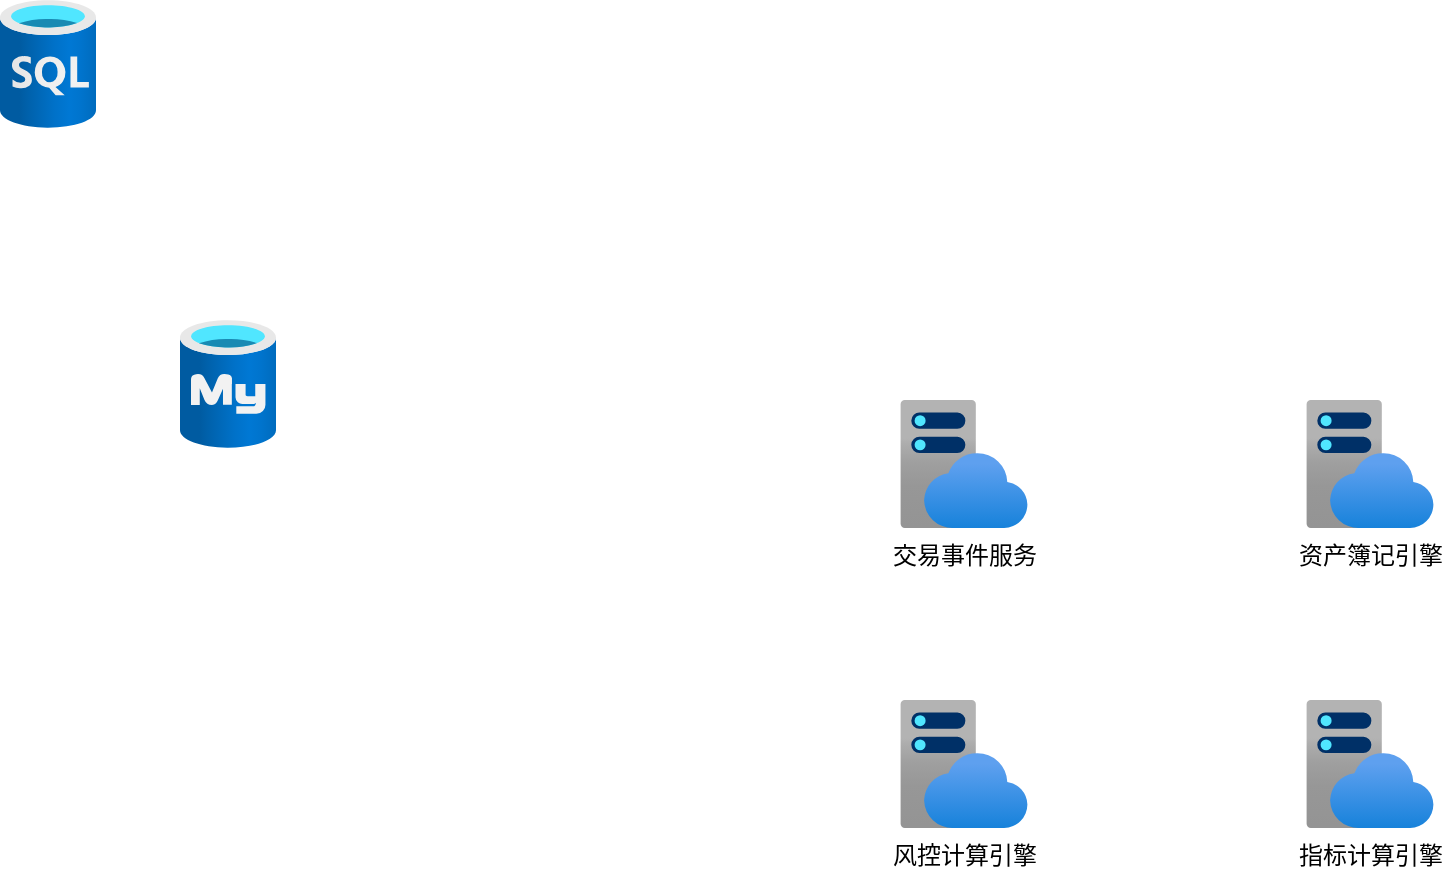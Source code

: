 <mxfile version="28.1.0">
  <diagram name="第 1 页" id="mvbguFp0REsoEauby3cI">
    <mxGraphModel dx="1226" dy="642" grid="1" gridSize="10" guides="1" tooltips="1" connect="1" arrows="1" fold="1" page="1" pageScale="1" pageWidth="1654" pageHeight="1169" math="0" shadow="0">
      <root>
        <mxCell id="0" />
        <mxCell id="1" parent="0" />
        <mxCell id="C9YW7C0PD9s3nOmRNzH5-2" value="" style="image;aspect=fixed;html=1;points=[];align=center;fontSize=12;image=img/lib/azure2/databases/Azure_Database_MySQL_Server.svg;" vertex="1" parent="1">
          <mxGeometry x="200" y="340" width="48" height="64" as="geometry" />
        </mxCell>
        <mxCell id="C9YW7C0PD9s3nOmRNzH5-11" value="" style="image;aspect=fixed;html=1;points=[];align=center;fontSize=12;image=img/lib/azure2/databases/SQL_Database.svg;" vertex="1" parent="1">
          <mxGeometry x="110" y="180" width="48" height="64" as="geometry" />
        </mxCell>
        <mxCell id="C9YW7C0PD9s3nOmRNzH5-12" value="交易事件服务" style="image;aspect=fixed;html=1;points=[];align=center;fontSize=12;image=img/lib/azure2/app_services/App_Service_Plans.svg;" vertex="1" parent="1">
          <mxGeometry x="560" y="380" width="64" height="64" as="geometry" />
        </mxCell>
        <mxCell id="C9YW7C0PD9s3nOmRNzH5-13" value="资产簿记引擎" style="image;aspect=fixed;html=1;points=[];align=center;fontSize=12;image=img/lib/azure2/app_services/App_Service_Plans.svg;" vertex="1" parent="1">
          <mxGeometry x="763" y="380" width="64" height="64" as="geometry" />
        </mxCell>
        <mxCell id="C9YW7C0PD9s3nOmRNzH5-14" value="指标计算引擎" style="image;aspect=fixed;html=1;points=[];align=center;fontSize=12;image=img/lib/azure2/app_services/App_Service_Plans.svg;" vertex="1" parent="1">
          <mxGeometry x="763" y="530" width="64" height="64" as="geometry" />
        </mxCell>
        <mxCell id="C9YW7C0PD9s3nOmRNzH5-15" value="风控计算引擎" style="image;aspect=fixed;html=1;points=[];align=center;fontSize=12;image=img/lib/azure2/app_services/App_Service_Plans.svg;" vertex="1" parent="1">
          <mxGeometry x="560" y="530" width="64" height="64" as="geometry" />
        </mxCell>
      </root>
    </mxGraphModel>
  </diagram>
</mxfile>
